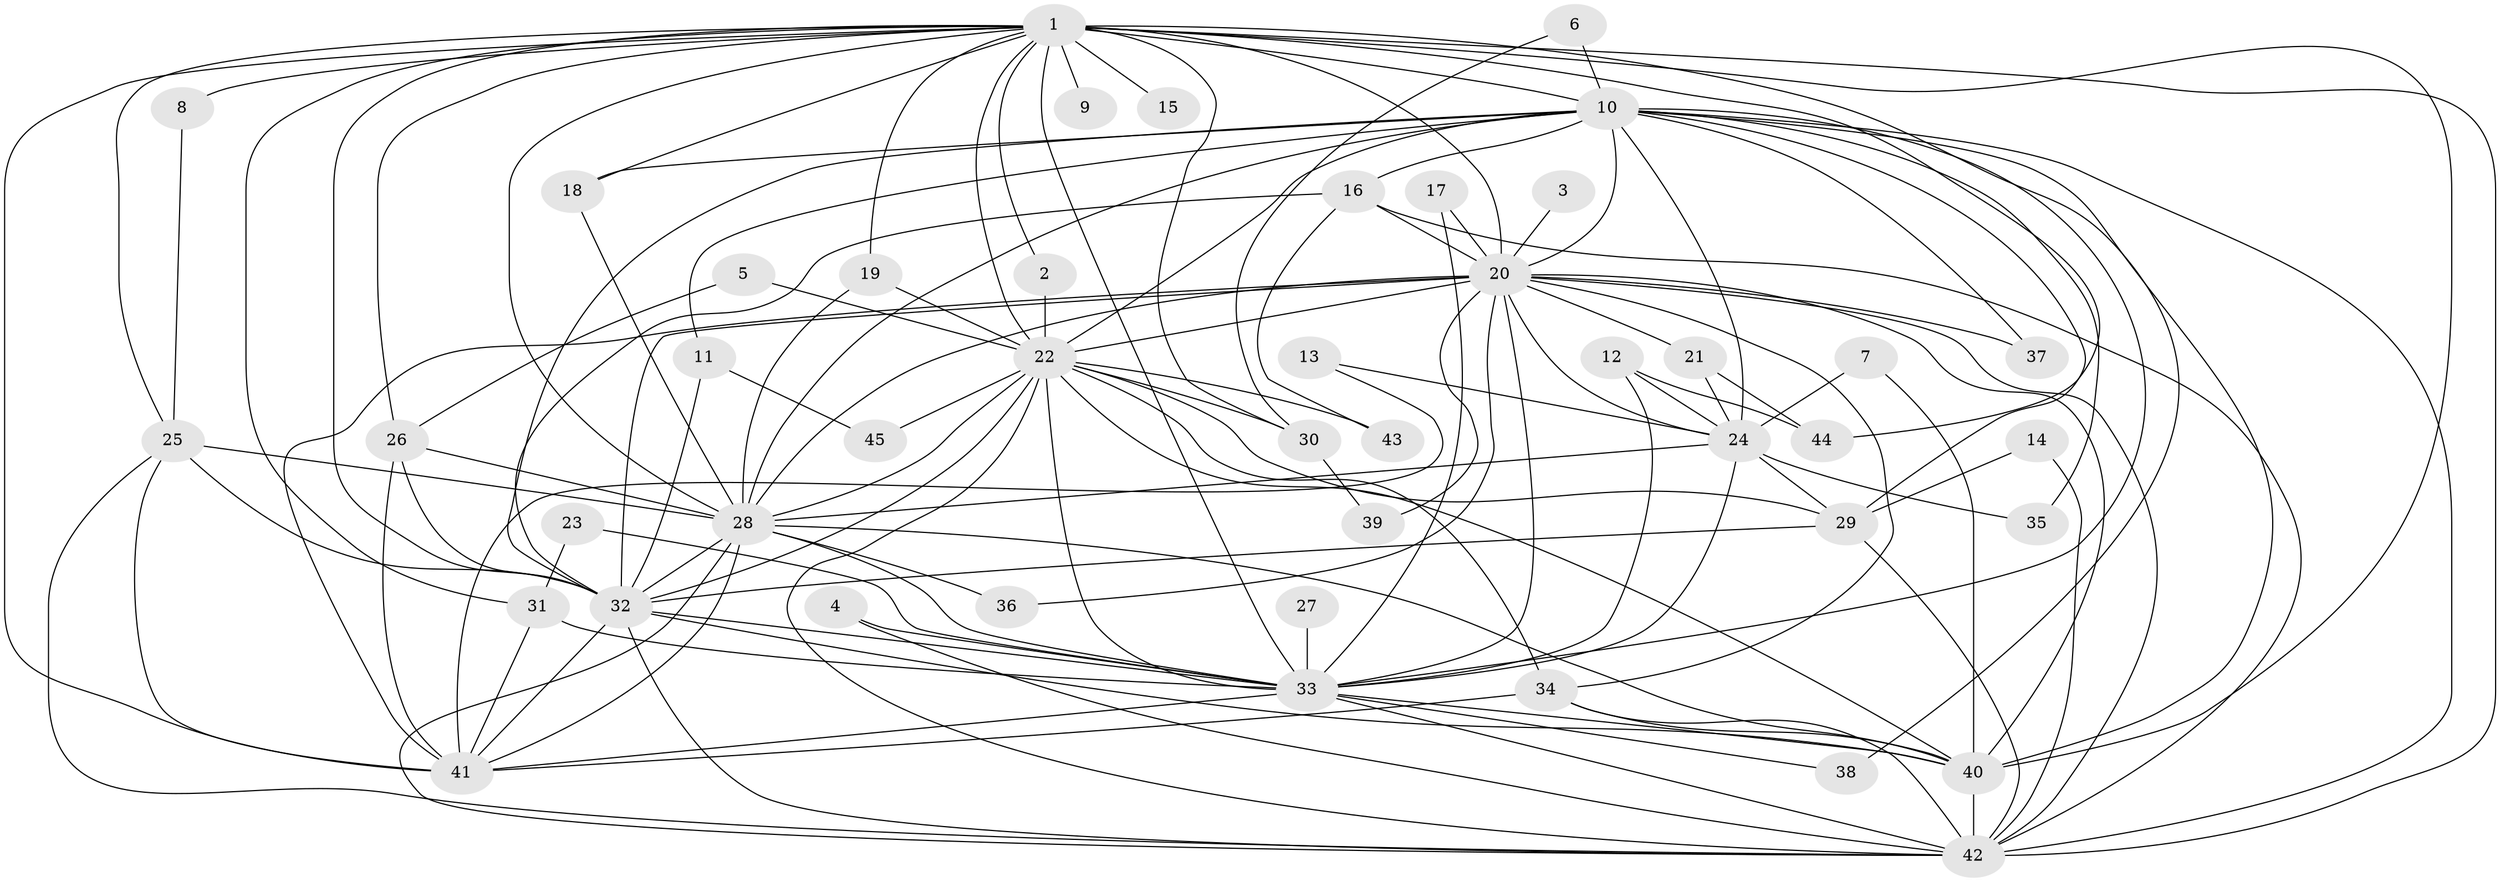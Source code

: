 // original degree distribution, {20: 0.011111111111111112, 18: 0.022222222222222223, 17: 0.011111111111111112, 19: 0.011111111111111112, 15: 0.022222222222222223, 21: 0.011111111111111112, 16: 0.011111111111111112, 23: 0.011111111111111112, 5: 0.044444444444444446, 10: 0.011111111111111112, 4: 0.1111111111111111, 3: 0.15555555555555556, 8: 0.011111111111111112, 6: 0.022222222222222223, 2: 0.5333333333333333}
// Generated by graph-tools (version 1.1) at 2025/25/03/09/25 03:25:53]
// undirected, 45 vertices, 126 edges
graph export_dot {
graph [start="1"]
  node [color=gray90,style=filled];
  1;
  2;
  3;
  4;
  5;
  6;
  7;
  8;
  9;
  10;
  11;
  12;
  13;
  14;
  15;
  16;
  17;
  18;
  19;
  20;
  21;
  22;
  23;
  24;
  25;
  26;
  27;
  28;
  29;
  30;
  31;
  32;
  33;
  34;
  35;
  36;
  37;
  38;
  39;
  40;
  41;
  42;
  43;
  44;
  45;
  1 -- 2 [weight=1.0];
  1 -- 8 [weight=1.0];
  1 -- 9 [weight=2.0];
  1 -- 10 [weight=2.0];
  1 -- 15 [weight=1.0];
  1 -- 18 [weight=1.0];
  1 -- 19 [weight=1.0];
  1 -- 20 [weight=2.0];
  1 -- 22 [weight=2.0];
  1 -- 25 [weight=1.0];
  1 -- 26 [weight=1.0];
  1 -- 28 [weight=3.0];
  1 -- 30 [weight=3.0];
  1 -- 31 [weight=1.0];
  1 -- 32 [weight=3.0];
  1 -- 33 [weight=2.0];
  1 -- 38 [weight=2.0];
  1 -- 40 [weight=3.0];
  1 -- 41 [weight=1.0];
  1 -- 42 [weight=2.0];
  1 -- 44 [weight=1.0];
  2 -- 22 [weight=1.0];
  3 -- 20 [weight=1.0];
  4 -- 33 [weight=1.0];
  4 -- 42 [weight=1.0];
  5 -- 22 [weight=1.0];
  5 -- 26 [weight=1.0];
  6 -- 10 [weight=1.0];
  6 -- 30 [weight=1.0];
  7 -- 24 [weight=1.0];
  7 -- 40 [weight=1.0];
  8 -- 25 [weight=1.0];
  10 -- 11 [weight=1.0];
  10 -- 16 [weight=1.0];
  10 -- 18 [weight=1.0];
  10 -- 20 [weight=1.0];
  10 -- 22 [weight=1.0];
  10 -- 24 [weight=1.0];
  10 -- 28 [weight=1.0];
  10 -- 29 [weight=2.0];
  10 -- 32 [weight=2.0];
  10 -- 33 [weight=1.0];
  10 -- 35 [weight=1.0];
  10 -- 37 [weight=1.0];
  10 -- 40 [weight=1.0];
  10 -- 42 [weight=1.0];
  11 -- 32 [weight=2.0];
  11 -- 45 [weight=1.0];
  12 -- 24 [weight=1.0];
  12 -- 33 [weight=2.0];
  12 -- 44 [weight=1.0];
  13 -- 24 [weight=1.0];
  13 -- 41 [weight=1.0];
  14 -- 29 [weight=1.0];
  14 -- 42 [weight=1.0];
  16 -- 20 [weight=1.0];
  16 -- 32 [weight=1.0];
  16 -- 42 [weight=1.0];
  16 -- 43 [weight=1.0];
  17 -- 20 [weight=1.0];
  17 -- 33 [weight=1.0];
  18 -- 28 [weight=1.0];
  19 -- 22 [weight=1.0];
  19 -- 28 [weight=1.0];
  20 -- 21 [weight=1.0];
  20 -- 22 [weight=2.0];
  20 -- 24 [weight=1.0];
  20 -- 28 [weight=1.0];
  20 -- 32 [weight=1.0];
  20 -- 33 [weight=1.0];
  20 -- 34 [weight=1.0];
  20 -- 36 [weight=1.0];
  20 -- 37 [weight=1.0];
  20 -- 39 [weight=1.0];
  20 -- 40 [weight=1.0];
  20 -- 41 [weight=1.0];
  20 -- 42 [weight=2.0];
  21 -- 24 [weight=1.0];
  21 -- 44 [weight=1.0];
  22 -- 28 [weight=1.0];
  22 -- 29 [weight=1.0];
  22 -- 30 [weight=1.0];
  22 -- 32 [weight=2.0];
  22 -- 33 [weight=1.0];
  22 -- 34 [weight=1.0];
  22 -- 40 [weight=2.0];
  22 -- 42 [weight=1.0];
  22 -- 43 [weight=1.0];
  22 -- 45 [weight=1.0];
  23 -- 31 [weight=1.0];
  23 -- 33 [weight=1.0];
  24 -- 28 [weight=1.0];
  24 -- 29 [weight=1.0];
  24 -- 33 [weight=1.0];
  24 -- 35 [weight=1.0];
  25 -- 28 [weight=1.0];
  25 -- 32 [weight=1.0];
  25 -- 41 [weight=1.0];
  25 -- 42 [weight=1.0];
  26 -- 28 [weight=2.0];
  26 -- 32 [weight=1.0];
  26 -- 41 [weight=1.0];
  27 -- 33 [weight=2.0];
  28 -- 32 [weight=2.0];
  28 -- 33 [weight=1.0];
  28 -- 36 [weight=1.0];
  28 -- 40 [weight=1.0];
  28 -- 41 [weight=1.0];
  28 -- 42 [weight=1.0];
  29 -- 32 [weight=2.0];
  29 -- 42 [weight=1.0];
  30 -- 39 [weight=1.0];
  31 -- 33 [weight=2.0];
  31 -- 41 [weight=1.0];
  32 -- 33 [weight=1.0];
  32 -- 40 [weight=1.0];
  32 -- 41 [weight=1.0];
  32 -- 42 [weight=1.0];
  33 -- 38 [weight=1.0];
  33 -- 40 [weight=2.0];
  33 -- 41 [weight=1.0];
  33 -- 42 [weight=1.0];
  34 -- 40 [weight=1.0];
  34 -- 41 [weight=1.0];
  34 -- 42 [weight=1.0];
  40 -- 42 [weight=2.0];
}
